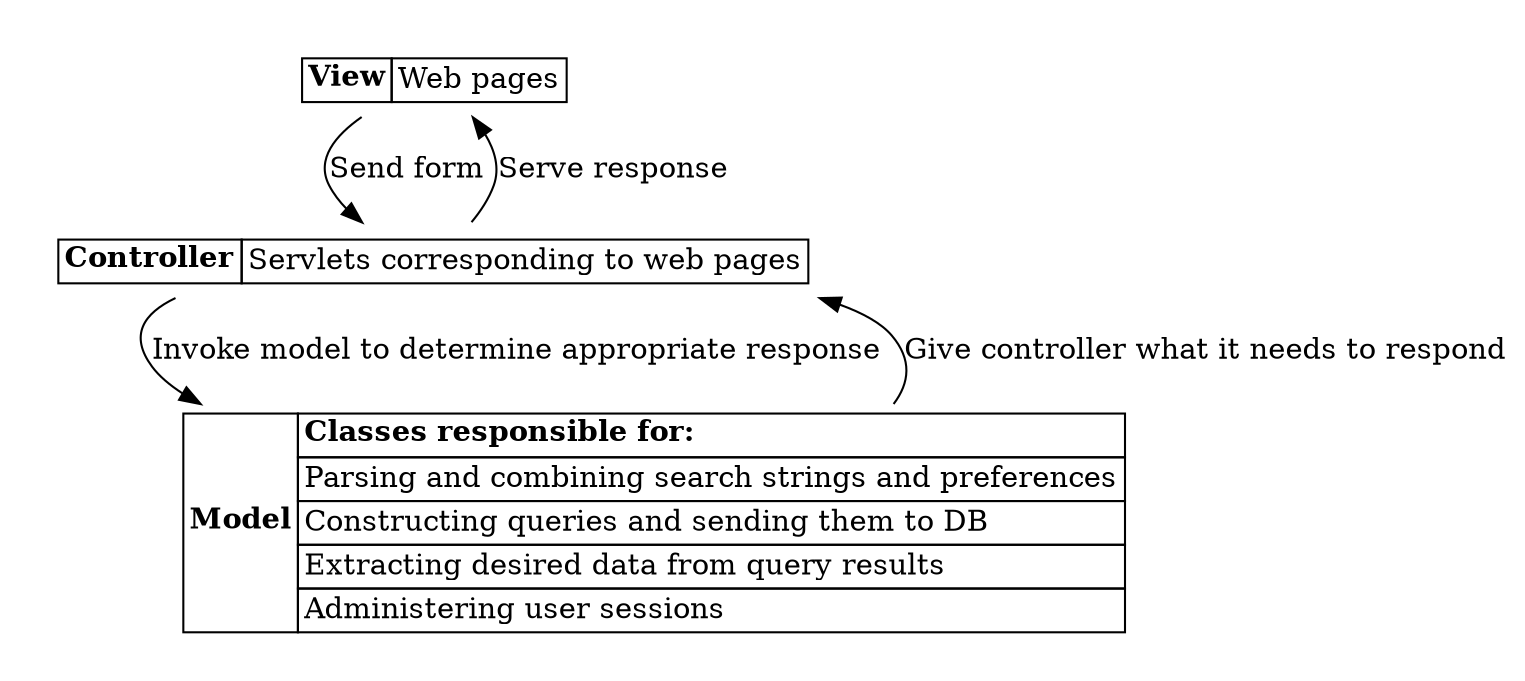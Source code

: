 // MVC structure

digraph mvc {
  compound = true;
  node [shape=box];

  // View
  subgraph cluster0 {
    color = white;
    node [shape=plaintext];
    view [
      label=<
      <table border="0" cellborder="1" cellspacing="0">
	<tr><td rowspan="1"><b>View</b></td><td align="left" port="1">Web pages</td></tr>
      </table>
      >];
  }

  // Controller
  subgraph cluster1 {
    color = white;
    node [shape=plaintext];
    controller [
      label=<
      <table border="0" cellborder="1" cellspacing="0">
	<tr><td rowspan="1"><b>Controller</b></td><td align="left" port="1">Servlets corresponding to web pages</td></tr>
      </table>
      >];
  }

  // Model
  subgraph cluster2 {
    color = white;
    node [shape=plaintext];
    model [
      label=<
      <table border="0" cellborder="1" cellspacing="0">
	<tr><td rowspan="5"><b>Model</b></td><td align="left"><b>Classes responsible for:</b></td></tr>
        <tr><td align="left" port="1">Parsing and combining search strings and preferences</td></tr>
	<tr><td align="left" port="2">Constructing queries and sending them to DB</td></tr>
	<tr><td align="left" port="3">Extracting desired data from query results</td></tr>
	<tr><td align="left" port="4">Administering user sessions</td></tr>
      </table>
      >];
  }
  view -> controller [label="Send form "];
  controller -> view [label="Serve response "];
  controller -> model [label="Invoke model to determine appropriate response "];
  model -> controller [label="Give controller what it needs to respond "];
}
